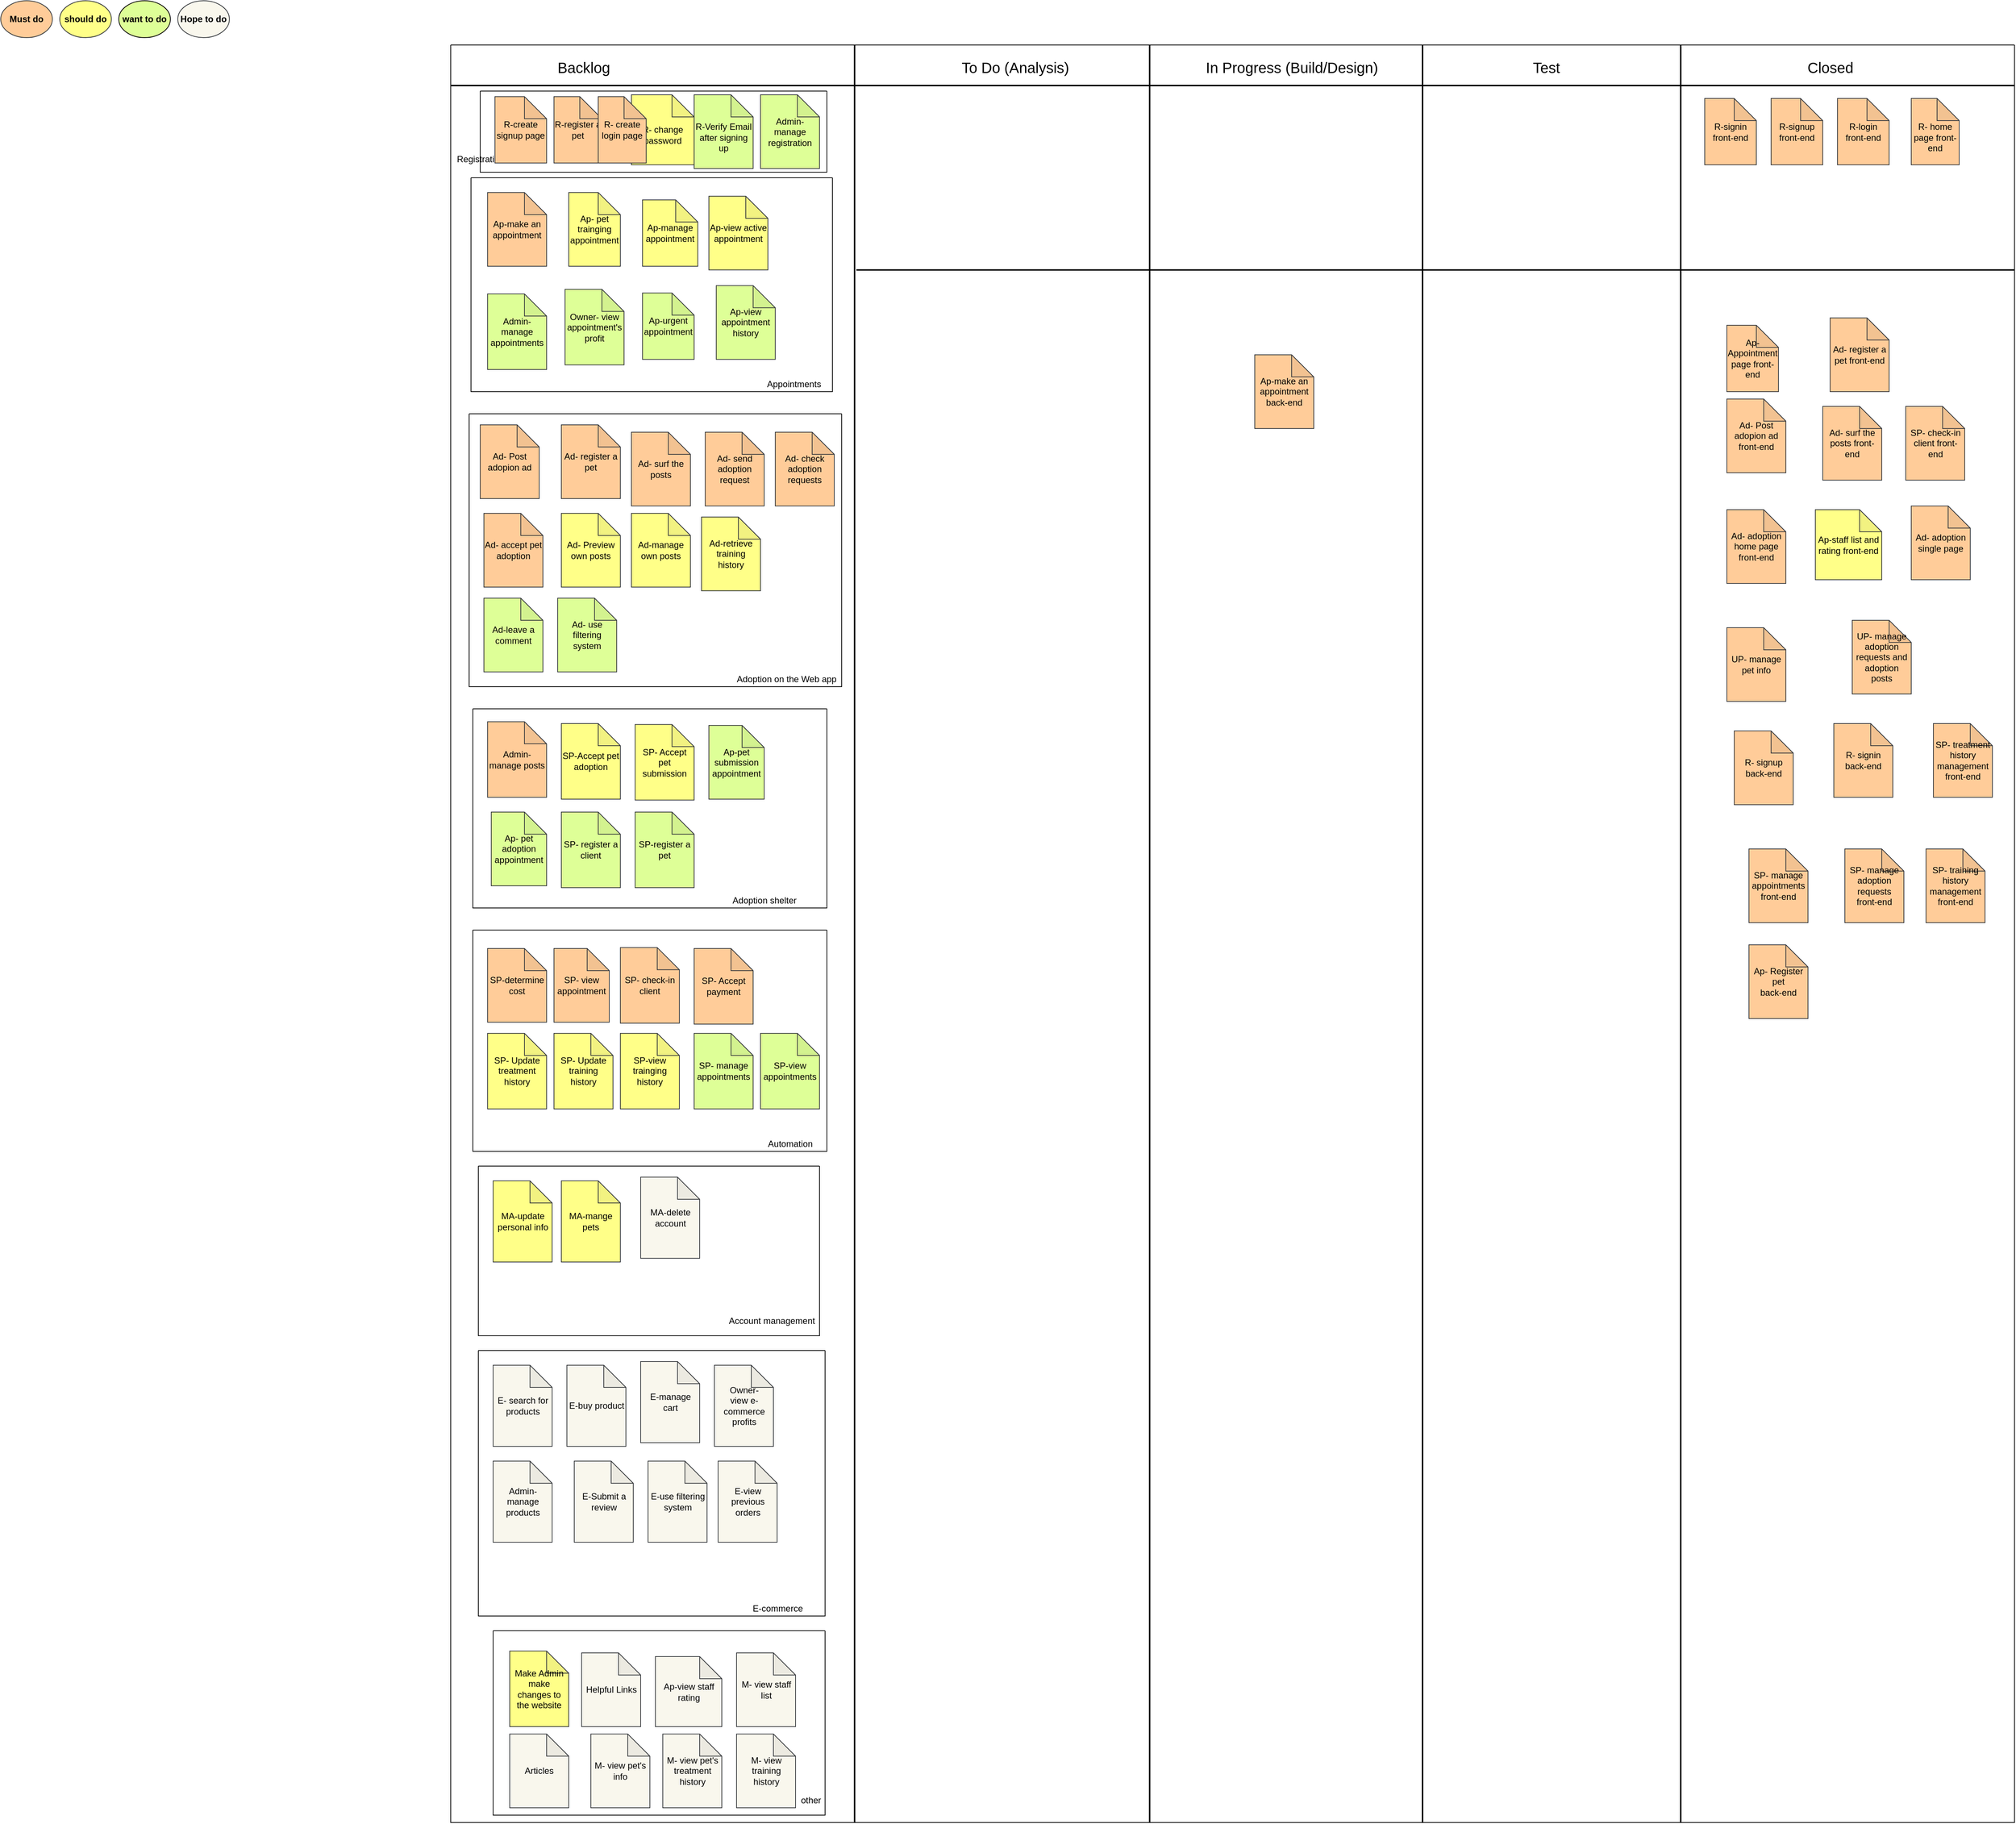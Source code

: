 <mxfile version="16.5.1" type="device"><diagram id="nM54CEAsI3Idatmp-rCZ" name="Page-1"><mxGraphModel dx="1335" dy="866" grid="1" gridSize="10" guides="1" tooltips="1" connect="1" arrows="1" fold="1" page="1" pageScale="1" pageWidth="850" pageHeight="1100" math="0" shadow="0"><root><mxCell id="0"/><mxCell id="1" parent="0"/><mxCell id="Wsd9IirKUizxvGfJ1bEk-57" value="" style="swimlane;startSize=0;" parent="1" vertex="1"><mxGeometry x="690" y="70" width="2120" height="2410" as="geometry"/></mxCell><mxCell id="Wsd9IirKUizxvGfJ1bEk-59" value="" style="line;strokeWidth=2;html=1;" parent="Wsd9IirKUizxvGfJ1bEk-57" vertex="1"><mxGeometry y="50" width="2120" height="10" as="geometry"/></mxCell><mxCell id="Wsd9IirKUizxvGfJ1bEk-60" value="&lt;font style=&quot;font-size: 20px&quot;&gt;Backlog&lt;/font&gt;" style="text;html=1;align=center;verticalAlign=middle;resizable=0;points=[];autosize=1;strokeColor=none;fillColor=none;" parent="Wsd9IirKUizxvGfJ1bEk-57" vertex="1"><mxGeometry x="135" y="20" width="90" height="20" as="geometry"/></mxCell><mxCell id="Wsd9IirKUizxvGfJ1bEk-61" value="&lt;font style=&quot;font-size: 20px&quot;&gt;In Progress (Build/Design)&lt;/font&gt;" style="text;html=1;align=center;verticalAlign=middle;resizable=0;points=[];autosize=1;strokeColor=none;fillColor=none;" parent="Wsd9IirKUizxvGfJ1bEk-57" vertex="1"><mxGeometry x="1015" y="20" width="250" height="20" as="geometry"/></mxCell><mxCell id="Wsd9IirKUizxvGfJ1bEk-64" value="&lt;font style=&quot;font-size: 20px&quot;&gt;To Do (Analysis)&lt;/font&gt;" style="text;html=1;align=center;verticalAlign=middle;resizable=0;points=[];autosize=1;strokeColor=none;fillColor=none;" parent="Wsd9IirKUizxvGfJ1bEk-57" vertex="1"><mxGeometry x="685" y="20" width="160" height="20" as="geometry"/></mxCell><mxCell id="Wsd9IirKUizxvGfJ1bEk-63" value="&lt;font style=&quot;font-size: 20px&quot;&gt;Closed&lt;/font&gt;" style="text;html=1;align=center;verticalAlign=middle;resizable=0;points=[];autosize=1;strokeColor=none;fillColor=none;" parent="Wsd9IirKUizxvGfJ1bEk-57" vertex="1"><mxGeometry x="1830" y="20" width="80" height="20" as="geometry"/></mxCell><mxCell id="Wsd9IirKUizxvGfJ1bEk-62" value="&lt;font style=&quot;font-size: 20px&quot;&gt;Test&lt;/font&gt;" style="text;html=1;align=center;verticalAlign=middle;resizable=0;points=[];autosize=1;strokeColor=none;fillColor=none;" parent="Wsd9IirKUizxvGfJ1bEk-57" vertex="1"><mxGeometry x="1460" y="20" width="50" height="20" as="geometry"/></mxCell><mxCell id="Wsd9IirKUizxvGfJ1bEk-65" value="" style="line;strokeWidth=2;html=1;direction=south;" parent="Wsd9IirKUizxvGfJ1bEk-57" vertex="1"><mxGeometry x="200" width="695" height="2410" as="geometry"/></mxCell><mxCell id="Wsd9IirKUizxvGfJ1bEk-67" value="" style="line;strokeWidth=2;html=1;direction=south;" parent="Wsd9IirKUizxvGfJ1bEk-57" vertex="1"><mxGeometry x="600" width="695" height="2410" as="geometry"/></mxCell><mxCell id="Wsd9IirKUizxvGfJ1bEk-68" value="" style="line;strokeWidth=2;html=1;direction=south;" parent="Wsd9IirKUizxvGfJ1bEk-57" vertex="1"><mxGeometry x="970" width="695" height="2410" as="geometry"/></mxCell><mxCell id="Wsd9IirKUizxvGfJ1bEk-69" value="" style="line;strokeWidth=2;html=1;direction=south;" parent="Wsd9IirKUizxvGfJ1bEk-57" vertex="1"><mxGeometry x="1320" width="695" height="2410" as="geometry"/></mxCell><mxCell id="Wsd9IirKUizxvGfJ1bEk-70" value="" style="line;strokeWidth=2;html=1;" parent="Wsd9IirKUizxvGfJ1bEk-57" vertex="1"><mxGeometry x="550" y="300" width="1570" height="10" as="geometry"/></mxCell><mxCell id="Wsd9IirKUizxvGfJ1bEk-78" value="" style="swimlane;startSize=0;" parent="Wsd9IirKUizxvGfJ1bEk-57" vertex="1"><mxGeometry x="25" y="500" width="505" height="370" as="geometry"/></mxCell><mxCell id="Wsd9IirKUizxvGfJ1bEk-56" value="Ad- use filtering system" style="shape=note;whiteSpace=wrap;html=1;backgroundOutline=1;darkOpacity=0.05;fillColor=#DEFF97;strokeColor=#36393d;" parent="Wsd9IirKUizxvGfJ1bEk-78" vertex="1"><mxGeometry x="120" y="250" width="80" height="100" as="geometry"/></mxCell><mxCell id="Wsd9IirKUizxvGfJ1bEk-51" value="Ad-leave a comment" style="shape=note;whiteSpace=wrap;html=1;backgroundOutline=1;darkOpacity=0.05;fillColor=#DEFF97;strokeColor=#36393d;" parent="Wsd9IirKUizxvGfJ1bEk-78" vertex="1"><mxGeometry x="20" y="250" width="80" height="100" as="geometry"/></mxCell><mxCell id="Wsd9IirKUizxvGfJ1bEk-33" value="Ad- accept pet adoption" style="shape=note;whiteSpace=wrap;html=1;backgroundOutline=1;darkOpacity=0.05;fillColor=#ffcc99;strokeColor=#36393d;" parent="Wsd9IirKUizxvGfJ1bEk-78" vertex="1"><mxGeometry x="20" y="135" width="80" height="100" as="geometry"/></mxCell><mxCell id="Wsd9IirKUizxvGfJ1bEk-35" value="Ad- Post adopion ad" style="shape=note;whiteSpace=wrap;html=1;backgroundOutline=1;darkOpacity=0.05;fillColor=#ffcc99;strokeColor=#36393d;" parent="Wsd9IirKUizxvGfJ1bEk-78" vertex="1"><mxGeometry x="15" y="15" width="80" height="100" as="geometry"/></mxCell><mxCell id="Wsd9IirKUizxvGfJ1bEk-36" value="Ad- surf the posts" style="shape=note;whiteSpace=wrap;html=1;backgroundOutline=1;darkOpacity=0.05;fillColor=#ffcc99;strokeColor=#36393d;" parent="Wsd9IirKUizxvGfJ1bEk-78" vertex="1"><mxGeometry x="220" y="25" width="80" height="100" as="geometry"/></mxCell><mxCell id="Wsd9IirKUizxvGfJ1bEk-34" value="Ad- Preview own posts" style="shape=note;whiteSpace=wrap;html=1;backgroundOutline=1;darkOpacity=0.05;fillColor=#ffff88;strokeColor=#36393d;" parent="Wsd9IirKUizxvGfJ1bEk-78" vertex="1"><mxGeometry x="125" y="135" width="80" height="100" as="geometry"/></mxCell><mxCell id="Wsd9IirKUizxvGfJ1bEk-49" value="Ad-manage own posts" style="shape=note;whiteSpace=wrap;html=1;backgroundOutline=1;darkOpacity=0.05;fillColor=#ffff88;strokeColor=#36393d;" parent="Wsd9IirKUizxvGfJ1bEk-78" vertex="1"><mxGeometry x="220" y="135" width="80" height="100" as="geometry"/></mxCell><mxCell id="Wsd9IirKUizxvGfJ1bEk-39" value="Ad- send adoption request" style="shape=note;whiteSpace=wrap;html=1;backgroundOutline=1;darkOpacity=0.05;fillColor=#ffcc99;strokeColor=#36393d;" parent="Wsd9IirKUizxvGfJ1bEk-78" vertex="1"><mxGeometry x="320" y="25" width="80" height="100" as="geometry"/></mxCell><mxCell id="Wsd9IirKUizxvGfJ1bEk-55" value="Ad- check adoption requests" style="shape=note;whiteSpace=wrap;html=1;backgroundOutline=1;darkOpacity=0.05;fillColor=#ffcc99;strokeColor=#36393d;" parent="Wsd9IirKUizxvGfJ1bEk-78" vertex="1"><mxGeometry x="415" y="25" width="80" height="100" as="geometry"/></mxCell><mxCell id="Wsd9IirKUizxvGfJ1bEk-123" value="Adoption on the Web app" style="text;html=1;align=center;verticalAlign=middle;resizable=0;points=[];autosize=1;strokeColor=none;fillColor=none;" parent="Wsd9IirKUizxvGfJ1bEk-78" vertex="1"><mxGeometry x="355" y="350" width="150" height="20" as="geometry"/></mxCell><mxCell id="M--eMJO0J_LKt1UAnbZb-4" value="Ad-retrieve training history" style="shape=note;whiteSpace=wrap;html=1;backgroundOutline=1;darkOpacity=0.05;fillColor=#ffff88;strokeColor=#36393d;" parent="Wsd9IirKUizxvGfJ1bEk-78" vertex="1"><mxGeometry x="315" y="140" width="80" height="100" as="geometry"/></mxCell><mxCell id="D6ERROAJaiJo0zUET-vP-2" value="Ad- register a pet" style="shape=note;whiteSpace=wrap;html=1;backgroundOutline=1;darkOpacity=0.05;fillColor=#ffcc99;strokeColor=#36393d;" parent="Wsd9IirKUizxvGfJ1bEk-78" vertex="1"><mxGeometry x="125" y="15" width="80" height="100" as="geometry"/></mxCell><mxCell id="Wsd9IirKUizxvGfJ1bEk-73" value="" style="swimlane;startSize=0;" parent="Wsd9IirKUizxvGfJ1bEk-57" vertex="1"><mxGeometry x="27.5" y="180" width="490" height="290" as="geometry"/></mxCell><mxCell id="Wsd9IirKUizxvGfJ1bEk-42" value="Ap-view appointment history" style="shape=note;whiteSpace=wrap;html=1;backgroundOutline=1;darkOpacity=0.05;fillColor=#DEFF97;strokeColor=#36393d;" parent="Wsd9IirKUizxvGfJ1bEk-73" vertex="1"><mxGeometry x="332.5" y="146.25" width="80" height="100" as="geometry"/></mxCell><mxCell id="Wsd9IirKUizxvGfJ1bEk-46" value="Ap-urgent appointment" style="shape=note;whiteSpace=wrap;html=1;backgroundOutline=1;darkOpacity=0.05;fillColor=#DEFF97;strokeColor=#36393d;" parent="Wsd9IirKUizxvGfJ1bEk-73" vertex="1"><mxGeometry x="232.5" y="156.25" width="70" height="90" as="geometry"/></mxCell><mxCell id="Wsd9IirKUizxvGfJ1bEk-37" value="Ap-manage appointment" style="shape=note;whiteSpace=wrap;html=1;backgroundOutline=1;darkOpacity=0.05;fillColor=#ffff88;strokeColor=#36393d;" parent="Wsd9IirKUizxvGfJ1bEk-73" vertex="1"><mxGeometry x="232.5" y="30" width="75" height="90" as="geometry"/></mxCell><mxCell id="Wsd9IirKUizxvGfJ1bEk-41" value="Ap-view active appointment" style="shape=note;whiteSpace=wrap;html=1;backgroundOutline=1;darkOpacity=0.05;fillColor=#ffff88;strokeColor=#36393d;" parent="Wsd9IirKUizxvGfJ1bEk-73" vertex="1"><mxGeometry x="322.5" y="25" width="80" height="100" as="geometry"/></mxCell><mxCell id="Wsd9IirKUizxvGfJ1bEk-72" value="Ap- pet trainging appointment" style="shape=note;whiteSpace=wrap;html=1;backgroundOutline=1;darkOpacity=0.05;fillColor=#ffff88;strokeColor=#36393d;" parent="Wsd9IirKUizxvGfJ1bEk-73" vertex="1"><mxGeometry x="132.5" y="20" width="70" height="100" as="geometry"/></mxCell><mxCell id="Wsd9IirKUizxvGfJ1bEk-122" value="Appointments" style="text;html=1;align=center;verticalAlign=middle;resizable=0;points=[];autosize=1;strokeColor=none;fillColor=none;" parent="Wsd9IirKUizxvGfJ1bEk-73" vertex="1"><mxGeometry x="392.5" y="270" width="90" height="20" as="geometry"/></mxCell><mxCell id="Wsd9IirKUizxvGfJ1bEk-127" value="Admin- manage appointments" style="shape=note;whiteSpace=wrap;html=1;backgroundOutline=1;darkOpacity=0.05;fillColor=#DEFF97;strokeColor=#36393d;" parent="Wsd9IirKUizxvGfJ1bEk-73" vertex="1"><mxGeometry x="22.5" y="157.5" width="80" height="102.5" as="geometry"/></mxCell><mxCell id="Wsd9IirKUizxvGfJ1bEk-136" value="Owner- view appointment's profit" style="shape=note;whiteSpace=wrap;html=1;backgroundOutline=1;darkOpacity=0.05;fillColor=#DEFF97;strokeColor=#36393d;" parent="Wsd9IirKUizxvGfJ1bEk-73" vertex="1"><mxGeometry x="127.5" y="151.25" width="80" height="102.5" as="geometry"/></mxCell><mxCell id="Wsd9IirKUizxvGfJ1bEk-38" value="Ap-make an appointment" style="shape=note;whiteSpace=wrap;html=1;backgroundOutline=1;darkOpacity=0.05;fillColor=#ffcc99;strokeColor=#36393d;" parent="Wsd9IirKUizxvGfJ1bEk-73" vertex="1"><mxGeometry x="22.5" y="20" width="80" height="100" as="geometry"/></mxCell><mxCell id="Wsd9IirKUizxvGfJ1bEk-82" value="" style="swimlane;startSize=0;" parent="Wsd9IirKUizxvGfJ1bEk-57" vertex="1"><mxGeometry x="30" y="900" width="480" height="270" as="geometry"/></mxCell><mxCell id="Wsd9IirKUizxvGfJ1bEk-45" value="Ap-pet submission appointment" style="shape=note;whiteSpace=wrap;html=1;backgroundOutline=1;darkOpacity=0.05;fillColor=#DEFF97;strokeColor=#36393d;" parent="Wsd9IirKUizxvGfJ1bEk-82" vertex="1"><mxGeometry x="320" y="22.5" width="75" height="100" as="geometry"/></mxCell><mxCell id="Wsd9IirKUizxvGfJ1bEk-83" value="SP- Accept pet submission" style="shape=note;whiteSpace=wrap;html=1;backgroundOutline=1;darkOpacity=0.05;fillColor=#ffff88;strokeColor=#36393d;" parent="Wsd9IirKUizxvGfJ1bEk-82" vertex="1"><mxGeometry x="220" y="21.25" width="80" height="102.5" as="geometry"/></mxCell><mxCell id="Wsd9IirKUizxvGfJ1bEk-84" value="SP-Accept pet adoption" style="shape=note;whiteSpace=wrap;html=1;backgroundOutline=1;darkOpacity=0.05;fillColor=#ffff88;strokeColor=#36393d;" parent="Wsd9IirKUizxvGfJ1bEk-82" vertex="1"><mxGeometry x="120" y="20" width="80" height="102.5" as="geometry"/></mxCell><mxCell id="Wsd9IirKUizxvGfJ1bEk-90" value="SP- register a client" style="shape=note;whiteSpace=wrap;html=1;backgroundOutline=1;darkOpacity=0.05;fillColor=#DEFF97;strokeColor=#36393d;" parent="Wsd9IirKUizxvGfJ1bEk-82" vertex="1"><mxGeometry x="120" y="140" width="80" height="102.5" as="geometry"/></mxCell><mxCell id="Wsd9IirKUizxvGfJ1bEk-91" value="SP-register a pet" style="shape=note;whiteSpace=wrap;html=1;backgroundOutline=1;darkOpacity=0.05;fillColor=#DEFF97;strokeColor=#36393d;" parent="Wsd9IirKUizxvGfJ1bEk-82" vertex="1"><mxGeometry x="220" y="140" width="80" height="102.5" as="geometry"/></mxCell><mxCell id="Wsd9IirKUizxvGfJ1bEk-71" value="Ap- pet adoption appointment" style="shape=note;whiteSpace=wrap;html=1;backgroundOutline=1;darkOpacity=0.05;fillColor=#DEFF97;strokeColor=#36393d;" parent="Wsd9IirKUizxvGfJ1bEk-82" vertex="1"><mxGeometry x="25" y="140" width="75" height="100" as="geometry"/></mxCell><mxCell id="Wsd9IirKUizxvGfJ1bEk-120" value="Admin-manage posts" style="shape=note;whiteSpace=wrap;html=1;backgroundOutline=1;darkOpacity=0.05;fillColor=#ffcc99;strokeColor=#36393d;" parent="Wsd9IirKUizxvGfJ1bEk-82" vertex="1"><mxGeometry x="20" y="17.5" width="80" height="102.5" as="geometry"/></mxCell><mxCell id="Wsd9IirKUizxvGfJ1bEk-124" value="Adoption shelter" style="text;html=1;align=center;verticalAlign=middle;resizable=0;points=[];autosize=1;strokeColor=none;fillColor=none;" parent="Wsd9IirKUizxvGfJ1bEk-82" vertex="1"><mxGeometry x="345" y="250" width="100" height="20" as="geometry"/></mxCell><mxCell id="Wsd9IirKUizxvGfJ1bEk-93" value="" style="swimlane;startSize=0;" parent="Wsd9IirKUizxvGfJ1bEk-57" vertex="1"><mxGeometry x="30" y="1200" width="480" height="300" as="geometry"/></mxCell><mxCell id="Wsd9IirKUizxvGfJ1bEk-94" value="SP-determine cost" style="shape=note;whiteSpace=wrap;html=1;backgroundOutline=1;darkOpacity=0.05;fillColor=#ffcc99;strokeColor=#36393d;" parent="Wsd9IirKUizxvGfJ1bEk-93" vertex="1"><mxGeometry x="20" y="25" width="80" height="100" as="geometry"/></mxCell><mxCell id="Wsd9IirKUizxvGfJ1bEk-95" value="SP- view appointment" style="shape=note;whiteSpace=wrap;html=1;backgroundOutline=1;darkOpacity=0.05;fillColor=#ffcc99;strokeColor=#36393d;" parent="Wsd9IirKUizxvGfJ1bEk-93" vertex="1"><mxGeometry x="110" y="25" width="75" height="100" as="geometry"/></mxCell><mxCell id="Wsd9IirKUizxvGfJ1bEk-96" value="SP- check-in client" style="shape=note;whiteSpace=wrap;html=1;backgroundOutline=1;darkOpacity=0.05;fillColor=#ffcc99;strokeColor=#36393d;" parent="Wsd9IirKUizxvGfJ1bEk-93" vertex="1"><mxGeometry x="200" y="23.75" width="80" height="102.5" as="geometry"/></mxCell><mxCell id="Wsd9IirKUizxvGfJ1bEk-97" value="SP-view appointments" style="shape=note;whiteSpace=wrap;html=1;backgroundOutline=1;darkOpacity=0.05;fillColor=#DEFF97;strokeColor=#36393d;" parent="Wsd9IirKUizxvGfJ1bEk-93" vertex="1"><mxGeometry x="390" y="140" width="80" height="102.5" as="geometry"/></mxCell><mxCell id="Wsd9IirKUizxvGfJ1bEk-98" value="SP- manage appointments" style="shape=note;whiteSpace=wrap;html=1;backgroundOutline=1;darkOpacity=0.05;fillColor=#DEFF97;strokeColor=#36393d;" parent="Wsd9IirKUizxvGfJ1bEk-93" vertex="1"><mxGeometry x="300" y="140" width="80" height="102.5" as="geometry"/></mxCell><mxCell id="Wsd9IirKUizxvGfJ1bEk-99" value="SP- Accept payment" style="shape=note;whiteSpace=wrap;html=1;backgroundOutline=1;darkOpacity=0.05;fillColor=#ffcc99;strokeColor=#36393d;" parent="Wsd9IirKUizxvGfJ1bEk-93" vertex="1"><mxGeometry x="300" y="25" width="80" height="102.5" as="geometry"/></mxCell><mxCell id="Wsd9IirKUizxvGfJ1bEk-125" value="Automation" style="text;html=1;align=center;verticalAlign=middle;resizable=0;points=[];autosize=1;strokeColor=none;fillColor=none;" parent="Wsd9IirKUizxvGfJ1bEk-93" vertex="1"><mxGeometry x="390" y="280" width="80" height="20" as="geometry"/></mxCell><mxCell id="M--eMJO0J_LKt1UAnbZb-1" value="SP- Update treatment history" style="shape=note;whiteSpace=wrap;html=1;backgroundOutline=1;darkOpacity=0.05;fillColor=#ffff88;strokeColor=#36393d;" parent="Wsd9IirKUizxvGfJ1bEk-93" vertex="1"><mxGeometry x="20" y="140" width="80" height="102.5" as="geometry"/></mxCell><mxCell id="M--eMJO0J_LKt1UAnbZb-2" value="SP- Update training history" style="shape=note;whiteSpace=wrap;html=1;backgroundOutline=1;darkOpacity=0.05;fillColor=#ffff88;strokeColor=#36393d;" parent="Wsd9IirKUizxvGfJ1bEk-93" vertex="1"><mxGeometry x="110" y="140" width="80" height="102.5" as="geometry"/></mxCell><mxCell id="M--eMJO0J_LKt1UAnbZb-3" value="SP-view trainging history" style="shape=note;whiteSpace=wrap;html=1;backgroundOutline=1;darkOpacity=0.05;fillColor=#ffff88;strokeColor=#36393d;" parent="Wsd9IirKUizxvGfJ1bEk-93" vertex="1"><mxGeometry x="200" y="140" width="80" height="102.5" as="geometry"/></mxCell><mxCell id="Wsd9IirKUizxvGfJ1bEk-147" value="" style="swimlane;startSize=0;fillColor=#DEFF97;" parent="Wsd9IirKUizxvGfJ1bEk-57" vertex="1"><mxGeometry x="40" y="62.5" width="470" height="110" as="geometry"/></mxCell><mxCell id="Wsd9IirKUizxvGfJ1bEk-121" value="Admin- manage registration" style="shape=note;whiteSpace=wrap;html=1;backgroundOutline=1;darkOpacity=0.05;fillColor=#DEFF97;strokeColor=#36393d;" parent="Wsd9IirKUizxvGfJ1bEk-147" vertex="1"><mxGeometry x="380" y="5" width="80" height="100" as="geometry"/></mxCell><mxCell id="Wsd9IirKUizxvGfJ1bEk-44" value="&lt;br&gt;R-Verify Email after signing up" style="shape=note;whiteSpace=wrap;html=1;backgroundOutline=1;darkOpacity=0.05;fillColor=#DEFF97;strokeColor=#36393d;" parent="Wsd9IirKUizxvGfJ1bEk-147" vertex="1"><mxGeometry x="290" y="5" width="80" height="100" as="geometry"/></mxCell><mxCell id="Wsd9IirKUizxvGfJ1bEk-43" value="&lt;br&gt;R- change password" style="shape=note;whiteSpace=wrap;html=1;backgroundOutline=1;darkOpacity=0.05;fillColor=#ffff88;strokeColor=#36393d;" parent="Wsd9IirKUizxvGfJ1bEk-147" vertex="1"><mxGeometry x="205" y="5" width="85" height="95" as="geometry"/></mxCell><mxCell id="Wsd9IirKUizxvGfJ1bEk-148" value="Registration" style="text;html=1;align=center;verticalAlign=middle;resizable=0;points=[];autosize=1;strokeColor=none;fillColor=none;" parent="Wsd9IirKUizxvGfJ1bEk-147" vertex="1"><mxGeometry x="-40" y="82.5" width="80" height="20" as="geometry"/></mxCell><mxCell id="Wsd9IirKUizxvGfJ1bEk-52" value="R-create signup page" style="shape=note;whiteSpace=wrap;html=1;backgroundOutline=1;darkOpacity=0.05;fillColor=#ffcc99;strokeColor=#36393d;" parent="Wsd9IirKUizxvGfJ1bEk-147" vertex="1"><mxGeometry x="20" y="7.5" width="70" height="90" as="geometry"/></mxCell><mxCell id="Wsd9IirKUizxvGfJ1bEk-53" value="R-register a pet" style="shape=note;whiteSpace=wrap;html=1;backgroundOutline=1;darkOpacity=0.05;fillColor=#ffcc99;strokeColor=#36393d;" parent="Wsd9IirKUizxvGfJ1bEk-147" vertex="1"><mxGeometry x="100" y="7.5" width="65" height="90" as="geometry"/></mxCell><mxCell id="Wsd9IirKUizxvGfJ1bEk-54" value="R- create login page" style="shape=note;whiteSpace=wrap;html=1;backgroundOutline=1;darkOpacity=0.05;fillColor=#ffcc99;strokeColor=#36393d;" parent="Wsd9IirKUizxvGfJ1bEk-147" vertex="1"><mxGeometry x="160" y="7.5" width="65" height="90" as="geometry"/></mxCell><mxCell id="Wsd9IirKUizxvGfJ1bEk-107" value="" style="swimlane;startSize=0;" parent="Wsd9IirKUizxvGfJ1bEk-57" vertex="1"><mxGeometry x="57.5" y="2150" width="450" height="250" as="geometry"/></mxCell><mxCell id="Wsd9IirKUizxvGfJ1bEk-108" value="Articles" style="shape=note;whiteSpace=wrap;html=1;backgroundOutline=1;darkOpacity=0.05;fillColor=#f9f7ed;strokeColor=#36393d;" parent="Wsd9IirKUizxvGfJ1bEk-107" vertex="1"><mxGeometry x="22.5" y="140" width="80" height="100" as="geometry"/></mxCell><mxCell id="Wsd9IirKUizxvGfJ1bEk-109" value="Helpful Links" style="shape=note;whiteSpace=wrap;html=1;backgroundOutline=1;darkOpacity=0.05;fillColor=#f9f7ed;strokeColor=#36393d;" parent="Wsd9IirKUizxvGfJ1bEk-107" vertex="1"><mxGeometry x="120" y="30" width="80" height="100" as="geometry"/></mxCell><mxCell id="Wsd9IirKUizxvGfJ1bEk-50" value="M- view staff list" style="shape=note;whiteSpace=wrap;html=1;backgroundOutline=1;darkOpacity=0.05;fillColor=#f9f7ed;strokeColor=#36393d;" parent="Wsd9IirKUizxvGfJ1bEk-107" vertex="1"><mxGeometry x="330" y="30" width="80" height="100" as="geometry"/></mxCell><mxCell id="Wsd9IirKUizxvGfJ1bEk-47" value="Ap-view staff rating" style="shape=note;whiteSpace=wrap;html=1;backgroundOutline=1;darkOpacity=0.05;fillColor=#f9f7ed;strokeColor=#36393d;" parent="Wsd9IirKUizxvGfJ1bEk-107" vertex="1"><mxGeometry x="220" y="35" width="90" height="95" as="geometry"/></mxCell><mxCell id="sWyi9kNrxZGyr8wgNyG9-4" value="M- view pet's info" style="shape=note;whiteSpace=wrap;html=1;backgroundOutline=1;darkOpacity=0.05;fillColor=#f9f7ed;strokeColor=#36393d;" parent="Wsd9IirKUizxvGfJ1bEk-107" vertex="1"><mxGeometry x="132.5" y="140" width="80" height="100" as="geometry"/></mxCell><mxCell id="sWyi9kNrxZGyr8wgNyG9-3" value="M- view pet's treatment history" style="shape=note;whiteSpace=wrap;html=1;backgroundOutline=1;darkOpacity=0.05;fillColor=#f9f7ed;strokeColor=#36393d;" parent="Wsd9IirKUizxvGfJ1bEk-107" vertex="1"><mxGeometry x="230" y="140" width="80" height="100" as="geometry"/></mxCell><mxCell id="sWyi9kNrxZGyr8wgNyG9-2" value="M- view training history" style="shape=note;whiteSpace=wrap;html=1;backgroundOutline=1;darkOpacity=0.05;fillColor=#f9f7ed;strokeColor=#36393d;" parent="Wsd9IirKUizxvGfJ1bEk-107" vertex="1"><mxGeometry x="330" y="140" width="80" height="100" as="geometry"/></mxCell><mxCell id="sWyi9kNrxZGyr8wgNyG9-1" value="other" style="text;html=1;align=center;verticalAlign=middle;resizable=0;points=[];autosize=1;strokeColor=none;fillColor=none;" parent="Wsd9IirKUizxvGfJ1bEk-107" vertex="1"><mxGeometry x="410" y="220" width="40" height="20" as="geometry"/></mxCell><mxCell id="867uQcXulQPV-8hlUotL-6" value="Make Admin make changes to the website" style="shape=note;whiteSpace=wrap;html=1;backgroundOutline=1;darkOpacity=0.05;fillColor=#ffff88;strokeColor=#36393d;" parent="Wsd9IirKUizxvGfJ1bEk-107" vertex="1"><mxGeometry x="22.5" y="27.5" width="80" height="102.5" as="geometry"/></mxCell><mxCell id="Wsd9IirKUizxvGfJ1bEk-113" value="" style="swimlane;startSize=0;" parent="Wsd9IirKUizxvGfJ1bEk-57" vertex="1"><mxGeometry x="37.5" y="1770" width="470" height="360" as="geometry"/></mxCell><mxCell id="Wsd9IirKUizxvGfJ1bEk-126" value="E-commerce" style="text;html=1;align=center;verticalAlign=middle;resizable=0;points=[];autosize=1;strokeColor=none;fillColor=none;" parent="Wsd9IirKUizxvGfJ1bEk-113" vertex="1"><mxGeometry x="365" y="340" width="80" height="20" as="geometry"/></mxCell><mxCell id="Wsd9IirKUizxvGfJ1bEk-112" value="Owner-&lt;br&gt;view e-commerce profits" style="shape=note;whiteSpace=wrap;html=1;backgroundOutline=1;darkOpacity=0.05;fillColor=#f9f7ed;strokeColor=#36393d;" parent="Wsd9IirKUizxvGfJ1bEk-113" vertex="1"><mxGeometry x="320" y="20" width="80" height="110" as="geometry"/></mxCell><mxCell id="Wsd9IirKUizxvGfJ1bEk-140" value="Admin- manage products" style="shape=note;whiteSpace=wrap;html=1;backgroundOutline=1;darkOpacity=0.05;fillColor=#f9f7ed;strokeColor=#36393d;" parent="Wsd9IirKUizxvGfJ1bEk-113" vertex="1"><mxGeometry x="20" y="150" width="80" height="110" as="geometry"/></mxCell><mxCell id="Wsd9IirKUizxvGfJ1bEk-141" value="E- search for products" style="shape=note;whiteSpace=wrap;html=1;backgroundOutline=1;darkOpacity=0.05;fillColor=#f9f7ed;strokeColor=#36393d;" parent="Wsd9IirKUizxvGfJ1bEk-113" vertex="1"><mxGeometry x="20" y="20" width="80" height="110" as="geometry"/></mxCell><mxCell id="Wsd9IirKUizxvGfJ1bEk-142" value="E-use filtering system" style="shape=note;whiteSpace=wrap;html=1;backgroundOutline=1;darkOpacity=0.05;fillColor=#f9f7ed;strokeColor=#36393d;" parent="Wsd9IirKUizxvGfJ1bEk-113" vertex="1"><mxGeometry x="230" y="150" width="80" height="110" as="geometry"/></mxCell><mxCell id="Wsd9IirKUizxvGfJ1bEk-143" value="E-manage cart" style="shape=note;whiteSpace=wrap;html=1;backgroundOutline=1;darkOpacity=0.05;fillColor=#f9f7ed;strokeColor=#36393d;" parent="Wsd9IirKUizxvGfJ1bEk-113" vertex="1"><mxGeometry x="220" y="15" width="80" height="110" as="geometry"/></mxCell><mxCell id="Wsd9IirKUizxvGfJ1bEk-144" value="E-buy product" style="shape=note;whiteSpace=wrap;html=1;backgroundOutline=1;darkOpacity=0.05;fillColor=#f9f7ed;strokeColor=#36393d;" parent="Wsd9IirKUizxvGfJ1bEk-113" vertex="1"><mxGeometry x="120" y="20" width="80" height="110" as="geometry"/></mxCell><mxCell id="Wsd9IirKUizxvGfJ1bEk-145" value="E-view previous orders" style="shape=note;whiteSpace=wrap;html=1;backgroundOutline=1;darkOpacity=0.05;fillColor=#f9f7ed;strokeColor=#36393d;" parent="Wsd9IirKUizxvGfJ1bEk-113" vertex="1"><mxGeometry x="325" y="150" width="80" height="110" as="geometry"/></mxCell><mxCell id="Wsd9IirKUizxvGfJ1bEk-146" value="E-Submit a review" style="shape=note;whiteSpace=wrap;html=1;backgroundOutline=1;darkOpacity=0.05;fillColor=#f9f7ed;strokeColor=#36393d;" parent="Wsd9IirKUizxvGfJ1bEk-113" vertex="1"><mxGeometry x="130" y="150" width="80" height="110" as="geometry"/></mxCell><mxCell id="sWyi9kNrxZGyr8wgNyG9-5" value="" style="swimlane;startSize=0;" parent="Wsd9IirKUizxvGfJ1bEk-57" vertex="1"><mxGeometry x="37.5" y="1520" width="462.5" height="230" as="geometry"/></mxCell><mxCell id="sWyi9kNrxZGyr8wgNyG9-9" value="MA-update personal info" style="shape=note;whiteSpace=wrap;html=1;backgroundOutline=1;darkOpacity=0.05;fillColor=#ffff88;strokeColor=#36393d;" parent="sWyi9kNrxZGyr8wgNyG9-5" vertex="1"><mxGeometry x="20" y="20" width="80" height="110" as="geometry"/></mxCell><mxCell id="sWyi9kNrxZGyr8wgNyG9-11" value="MA-delete account" style="shape=note;whiteSpace=wrap;html=1;backgroundOutline=1;darkOpacity=0.05;fillColor=#f9f7ed;strokeColor=#36393d;" parent="sWyi9kNrxZGyr8wgNyG9-5" vertex="1"><mxGeometry x="220" y="15" width="80" height="110" as="geometry"/></mxCell><mxCell id="sWyi9kNrxZGyr8wgNyG9-12" value="MA-mange pets" style="shape=note;whiteSpace=wrap;html=1;backgroundOutline=1;darkOpacity=0.05;fillColor=#ffff88;strokeColor=#36393d;" parent="sWyi9kNrxZGyr8wgNyG9-5" vertex="1"><mxGeometry x="112.5" y="20" width="80" height="110" as="geometry"/></mxCell><mxCell id="sWyi9kNrxZGyr8wgNyG9-15" value="Account management" style="text;html=1;align=center;verticalAlign=middle;resizable=0;points=[];autosize=1;strokeColor=none;fillColor=none;" parent="sWyi9kNrxZGyr8wgNyG9-5" vertex="1"><mxGeometry x="332.5" y="200" width="130" height="20" as="geometry"/></mxCell><mxCell id="867uQcXulQPV-8hlUotL-1" value="R-login&lt;br&gt;front-end" style="shape=note;whiteSpace=wrap;html=1;backgroundOutline=1;darkOpacity=0.05;fillColor=#ffcc99;strokeColor=#36393d;" parent="Wsd9IirKUizxvGfJ1bEk-57" vertex="1"><mxGeometry x="1880" y="72.5" width="70" height="90" as="geometry"/></mxCell><mxCell id="867uQcXulQPV-8hlUotL-2" value="R-signup front-end" style="shape=note;whiteSpace=wrap;html=1;backgroundOutline=1;darkOpacity=0.05;fillColor=#ffcc99;strokeColor=#36393d;" parent="Wsd9IirKUizxvGfJ1bEk-57" vertex="1"><mxGeometry x="1790" y="72.5" width="70" height="90" as="geometry"/></mxCell><mxCell id="867uQcXulQPV-8hlUotL-3" value="R-signin front-end" style="shape=note;whiteSpace=wrap;html=1;backgroundOutline=1;darkOpacity=0.05;fillColor=#ffcc99;strokeColor=#36393d;" parent="Wsd9IirKUizxvGfJ1bEk-57" vertex="1"><mxGeometry x="1700" y="72.5" width="70" height="90" as="geometry"/></mxCell><mxCell id="867uQcXulQPV-8hlUotL-4" value="&lt;br&gt;R- home page front-end" style="shape=note;whiteSpace=wrap;html=1;backgroundOutline=1;darkOpacity=0.05;fillColor=#ffcc99;strokeColor=#36393d;" parent="Wsd9IirKUizxvGfJ1bEk-57" vertex="1"><mxGeometry x="1980" y="72.5" width="65" height="90" as="geometry"/></mxCell><mxCell id="867uQcXulQPV-8hlUotL-5" value="Ap-Appointment page front-end" style="shape=note;whiteSpace=wrap;html=1;backgroundOutline=1;darkOpacity=0.05;fillColor=#ffcc99;strokeColor=#36393d;" parent="Wsd9IirKUizxvGfJ1bEk-57" vertex="1"><mxGeometry x="1730" y="380" width="70" height="90" as="geometry"/></mxCell><mxCell id="D6ERROAJaiJo0zUET-vP-3" value="Ad- register a pet front-end" style="shape=note;whiteSpace=wrap;html=1;backgroundOutline=1;darkOpacity=0.05;fillColor=#ffcc99;strokeColor=#36393d;" parent="Wsd9IirKUizxvGfJ1bEk-57" vertex="1"><mxGeometry x="1870" y="370" width="80" height="100" as="geometry"/></mxCell><mxCell id="D6ERROAJaiJo0zUET-vP-4" value="Ad- Post adopion ad front-end" style="shape=note;whiteSpace=wrap;html=1;backgroundOutline=1;darkOpacity=0.05;fillColor=#ffcc99;strokeColor=#36393d;" parent="Wsd9IirKUizxvGfJ1bEk-57" vertex="1"><mxGeometry x="1730" y="480" width="80" height="100" as="geometry"/></mxCell><mxCell id="D6ERROAJaiJo0zUET-vP-5" value="Ad- surf the posts front-end" style="shape=note;whiteSpace=wrap;html=1;backgroundOutline=1;darkOpacity=0.05;fillColor=#ffcc99;strokeColor=#36393d;" parent="Wsd9IirKUizxvGfJ1bEk-57" vertex="1"><mxGeometry x="1860" y="490" width="80" height="100" as="geometry"/></mxCell><mxCell id="D6ERROAJaiJo0zUET-vP-6" value="Ad- adoption home page front-end" style="shape=note;whiteSpace=wrap;html=1;backgroundOutline=1;darkOpacity=0.05;fillColor=#ffcc99;strokeColor=#36393d;" parent="Wsd9IirKUizxvGfJ1bEk-57" vertex="1"><mxGeometry x="1730" y="630" width="80" height="100" as="geometry"/></mxCell><mxCell id="D6ERROAJaiJo0zUET-vP-8" value="Ap-staff list and rating front-end" style="shape=note;whiteSpace=wrap;html=1;backgroundOutline=1;darkOpacity=0.05;fillColor=#ffff88;strokeColor=#36393d;" parent="Wsd9IirKUizxvGfJ1bEk-57" vertex="1"><mxGeometry x="1850" y="630" width="90" height="95" as="geometry"/></mxCell><mxCell id="D6ERROAJaiJo0zUET-vP-9" value="UP- manage adoption requests and adoption posts" style="shape=note;whiteSpace=wrap;html=1;backgroundOutline=1;darkOpacity=0.05;fillColor=#ffcc99;strokeColor=#36393d;" parent="Wsd9IirKUizxvGfJ1bEk-57" vertex="1"><mxGeometry x="1900" y="780" width="80" height="100" as="geometry"/></mxCell><mxCell id="D6ERROAJaiJo0zUET-vP-10" value="UP- manage pet info" style="shape=note;whiteSpace=wrap;html=1;backgroundOutline=1;darkOpacity=0.05;fillColor=#ffcc99;strokeColor=#36393d;" parent="Wsd9IirKUizxvGfJ1bEk-57" vertex="1"><mxGeometry x="1730" y="790" width="80" height="100" as="geometry"/></mxCell><mxCell id="D6ERROAJaiJo0zUET-vP-11" value="R- signup back-end" style="shape=note;whiteSpace=wrap;html=1;backgroundOutline=1;darkOpacity=0.05;fillColor=#ffcc99;strokeColor=#36393d;" parent="Wsd9IirKUizxvGfJ1bEk-57" vertex="1"><mxGeometry x="1740" y="930" width="80" height="100" as="geometry"/></mxCell><mxCell id="D6ERROAJaiJo0zUET-vP-12" value="R- signin back-end" style="shape=note;whiteSpace=wrap;html=1;backgroundOutline=1;darkOpacity=0.05;fillColor=#ffcc99;strokeColor=#36393d;" parent="Wsd9IirKUizxvGfJ1bEk-57" vertex="1"><mxGeometry x="1875" y="920" width="80" height="100" as="geometry"/></mxCell><mxCell id="D6ERROAJaiJo0zUET-vP-13" value="SP- manage appointments&lt;br&gt;front-end" style="shape=note;whiteSpace=wrap;html=1;backgroundOutline=1;darkOpacity=0.05;fillColor=#ffcc99;strokeColor=#36393d;" parent="Wsd9IirKUizxvGfJ1bEk-57" vertex="1"><mxGeometry x="1760" y="1090" width="80" height="100" as="geometry"/></mxCell><mxCell id="D6ERROAJaiJo0zUET-vP-14" value="Ad- adoption&lt;br&gt;single page" style="shape=note;whiteSpace=wrap;html=1;backgroundOutline=1;darkOpacity=0.05;fillColor=#ffcc99;strokeColor=#36393d;" parent="Wsd9IirKUizxvGfJ1bEk-57" vertex="1"><mxGeometry x="1980" y="625" width="80" height="100" as="geometry"/></mxCell><mxCell id="D6ERROAJaiJo0zUET-vP-15" value="SP- manage adoption requests&lt;br&gt;front-end" style="shape=note;whiteSpace=wrap;html=1;backgroundOutline=1;darkOpacity=0.05;fillColor=#ffcc99;strokeColor=#36393d;" parent="Wsd9IirKUizxvGfJ1bEk-57" vertex="1"><mxGeometry x="1890" y="1090" width="80" height="100" as="geometry"/></mxCell><mxCell id="D6ERROAJaiJo0zUET-vP-16" value="SP- check-in client front-end" style="shape=note;whiteSpace=wrap;html=1;backgroundOutline=1;darkOpacity=0.05;fillColor=#ffcc99;strokeColor=#36393d;" parent="Wsd9IirKUizxvGfJ1bEk-57" vertex="1"><mxGeometry x="1972.5" y="490" width="80" height="100" as="geometry"/></mxCell><mxCell id="D6ERROAJaiJo0zUET-vP-17" value="SP- training history management front-end" style="shape=note;whiteSpace=wrap;html=1;backgroundOutline=1;darkOpacity=0.05;fillColor=#ffcc99;strokeColor=#36393d;" parent="Wsd9IirKUizxvGfJ1bEk-57" vertex="1"><mxGeometry x="2000" y="1090" width="80" height="100" as="geometry"/></mxCell><mxCell id="D6ERROAJaiJo0zUET-vP-18" value="SP- treatment history management front-end" style="shape=note;whiteSpace=wrap;html=1;backgroundOutline=1;darkOpacity=0.05;fillColor=#ffcc99;strokeColor=#36393d;" parent="Wsd9IirKUizxvGfJ1bEk-57" vertex="1"><mxGeometry x="2010" y="920" width="80" height="100" as="geometry"/></mxCell><mxCell id="q4qRGBNpGGnUzyjpf9vg-1" value="Ap-make an appointment&lt;br&gt;back-end" style="shape=note;whiteSpace=wrap;html=1;backgroundOutline=1;darkOpacity=0.05;fillColor=#ffcc99;strokeColor=#36393d;" vertex="1" parent="Wsd9IirKUizxvGfJ1bEk-57"><mxGeometry x="1090" y="420" width="80" height="100" as="geometry"/></mxCell><mxCell id="q4qRGBNpGGnUzyjpf9vg-2" value="Ap- Register pet &lt;br&gt;back-end" style="shape=note;whiteSpace=wrap;html=1;backgroundOutline=1;darkOpacity=0.05;fillColor=#ffcc99;strokeColor=#36393d;" vertex="1" parent="Wsd9IirKUizxvGfJ1bEk-57"><mxGeometry x="1760" y="1220" width="80" height="100" as="geometry"/></mxCell><mxCell id="Wsd9IirKUizxvGfJ1bEk-128" value="&lt;b&gt;want to do&lt;/b&gt;" style="ellipse;whiteSpace=wrap;html=1;fillColor=#DEFF97;" parent="1" vertex="1"><mxGeometry x="240" y="10" width="70" height="50" as="geometry"/></mxCell><mxCell id="Wsd9IirKUizxvGfJ1bEk-129" value="&lt;b&gt;Must do&lt;/b&gt;" style="ellipse;whiteSpace=wrap;html=1;fillColor=#ffcc99;strokeColor=#36393d;" parent="1" vertex="1"><mxGeometry x="80" y="10" width="70" height="50" as="geometry"/></mxCell><mxCell id="Wsd9IirKUizxvGfJ1bEk-130" value="&lt;b&gt;should do&lt;/b&gt;" style="ellipse;whiteSpace=wrap;html=1;fillColor=#ffff88;strokeColor=#36393d;" parent="1" vertex="1"><mxGeometry x="160" y="10" width="70" height="50" as="geometry"/></mxCell><mxCell id="Wsd9IirKUizxvGfJ1bEk-135" value="&lt;b&gt;Hope to do&lt;/b&gt;" style="ellipse;whiteSpace=wrap;html=1;fillColor=#f9f7ed;strokeColor=#36393d;" parent="1" vertex="1"><mxGeometry x="320" y="10" width="70" height="50" as="geometry"/></mxCell></root></mxGraphModel></diagram></mxfile>